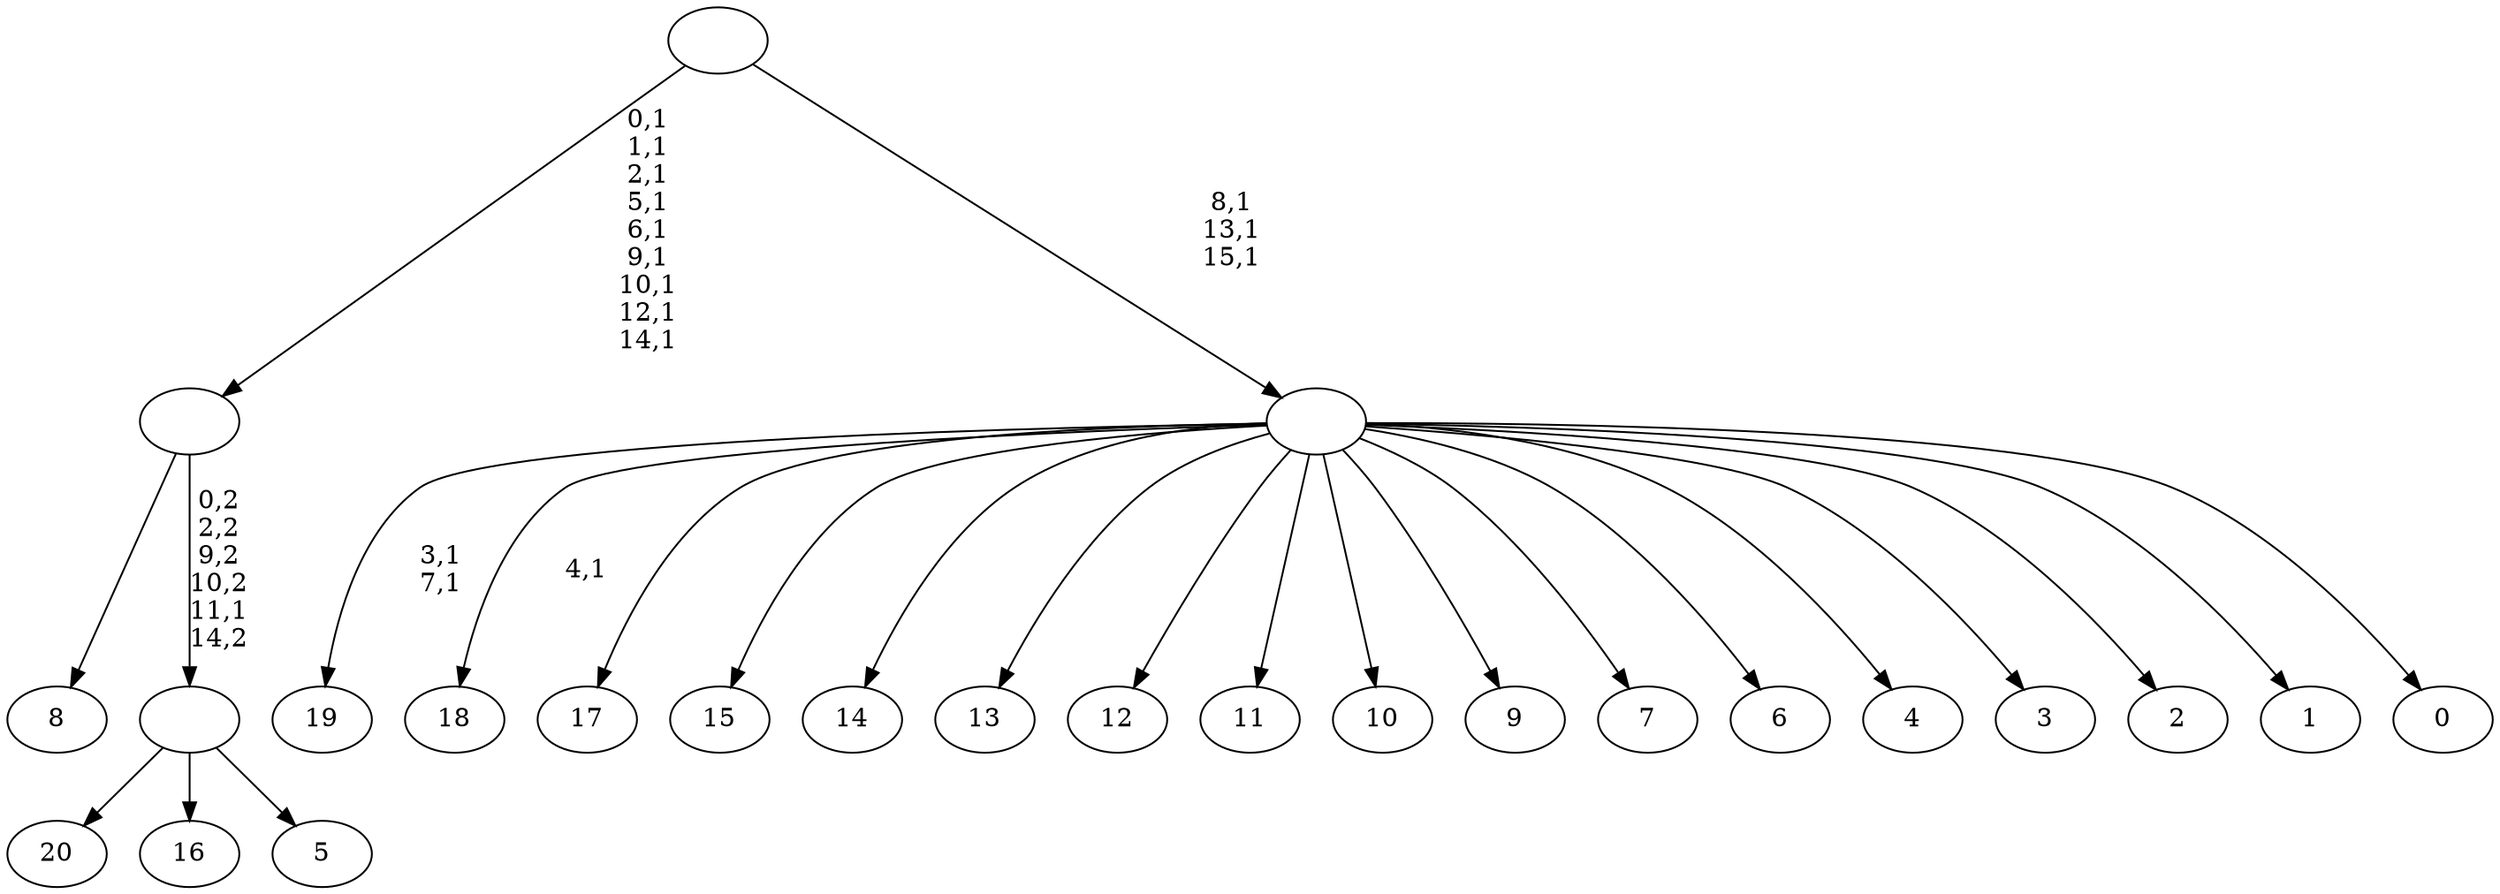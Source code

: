digraph T {
	37 [label="20"]
	36 [label="19"]
	33 [label="18"]
	31 [label="17"]
	30 [label="16"]
	29 [label="15"]
	28 [label="14"]
	27 [label="13"]
	26 [label="12"]
	25 [label="11"]
	24 [label="10"]
	23 [label="9"]
	22 [label="8"]
	21 [label="7"]
	20 [label="6"]
	19 [label="5"]
	18 [label=""]
	17 [label=""]
	8 [label="4"]
	7 [label="3"]
	6 [label="2"]
	5 [label="1"]
	4 [label="0"]
	3 [label=""]
	0 [label=""]
	18 -> 37 [label=""]
	18 -> 30 [label=""]
	18 -> 19 [label=""]
	17 -> 22 [label=""]
	17 -> 18 [label="0,2\n2,2\n9,2\n10,2\n11,1\n14,2"]
	3 -> 33 [label="4,1"]
	3 -> 36 [label="3,1\n7,1"]
	3 -> 31 [label=""]
	3 -> 29 [label=""]
	3 -> 28 [label=""]
	3 -> 27 [label=""]
	3 -> 26 [label=""]
	3 -> 25 [label=""]
	3 -> 24 [label=""]
	3 -> 23 [label=""]
	3 -> 21 [label=""]
	3 -> 20 [label=""]
	3 -> 8 [label=""]
	3 -> 7 [label=""]
	3 -> 6 [label=""]
	3 -> 5 [label=""]
	3 -> 4 [label=""]
	0 -> 3 [label="8,1\n13,1\n15,1"]
	0 -> 17 [label="0,1\n1,1\n2,1\n5,1\n6,1\n9,1\n10,1\n12,1\n14,1"]
}
